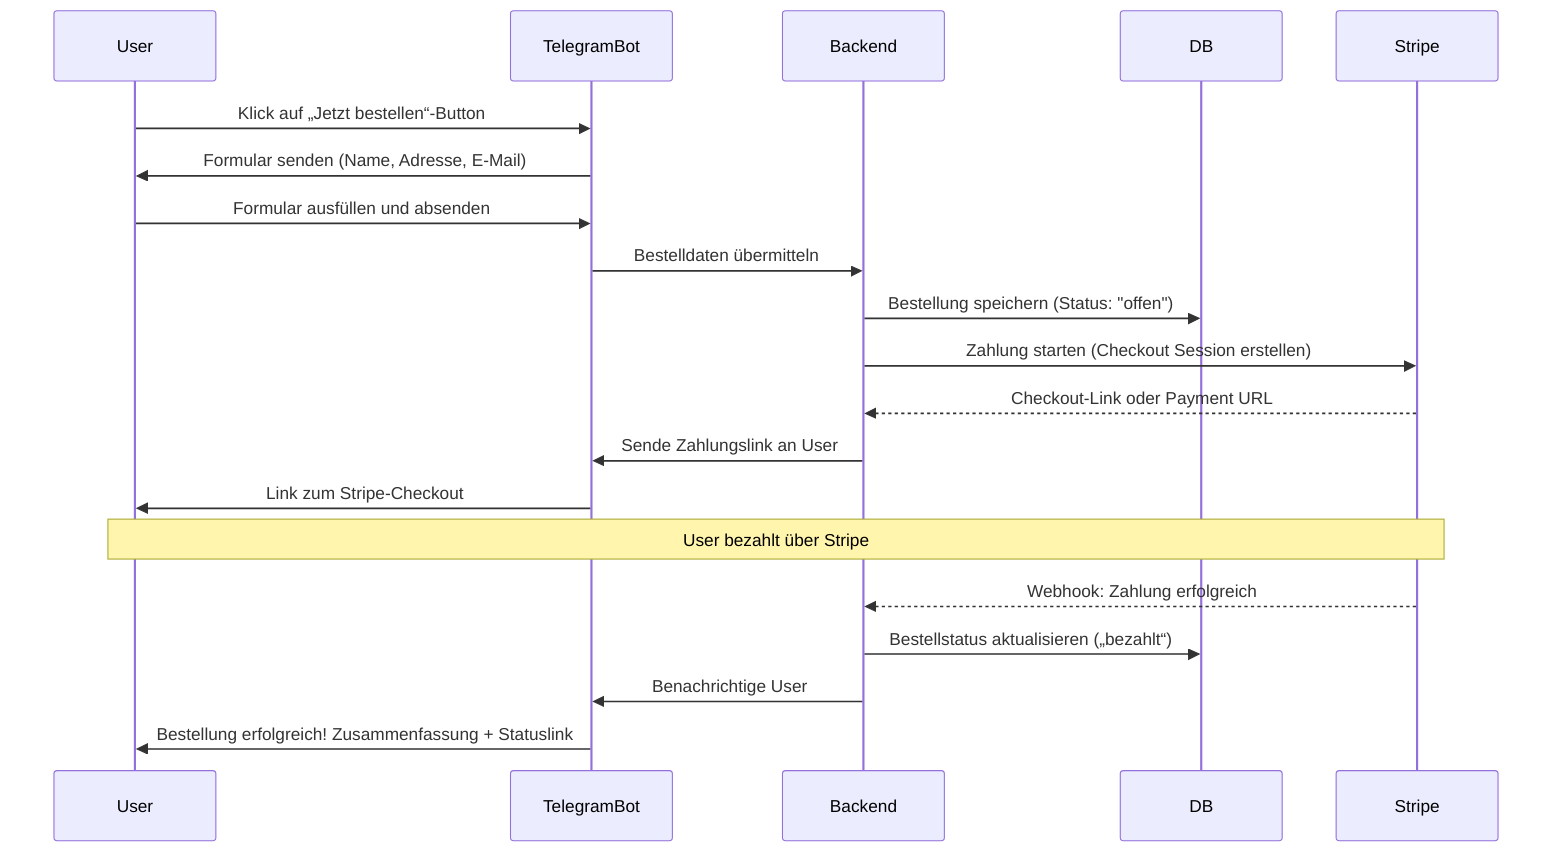 sequenceDiagram
participant User
participant TelegramBot
participant Backend
participant DB
participant Stripe

    User->>TelegramBot: Klick auf „Jetzt bestellen“-Button
    TelegramBot->>User: Formular senden (Name, Adresse, E-Mail)
    User->>TelegramBot: Formular ausfüllen und absenden
    TelegramBot->>Backend: Bestelldaten übermitteln
    Backend->>DB: Bestellung speichern (Status: "offen")
    Backend->>Stripe: Zahlung starten (Checkout Session erstellen)
    Stripe-->>Backend: Checkout-Link oder Payment URL
    Backend->>TelegramBot: Sende Zahlungslink an User
    TelegramBot->>User: Link zum Stripe-Checkout

    Note over User, Stripe: User bezahlt über Stripe

    Stripe-->>Backend: Webhook: Zahlung erfolgreich
    Backend->>DB: Bestellstatus aktualisieren („bezahlt“)
    Backend->>TelegramBot: Benachrichtige User
    TelegramBot->>User: Bestellung erfolgreich! Zusammenfassung + Statuslink